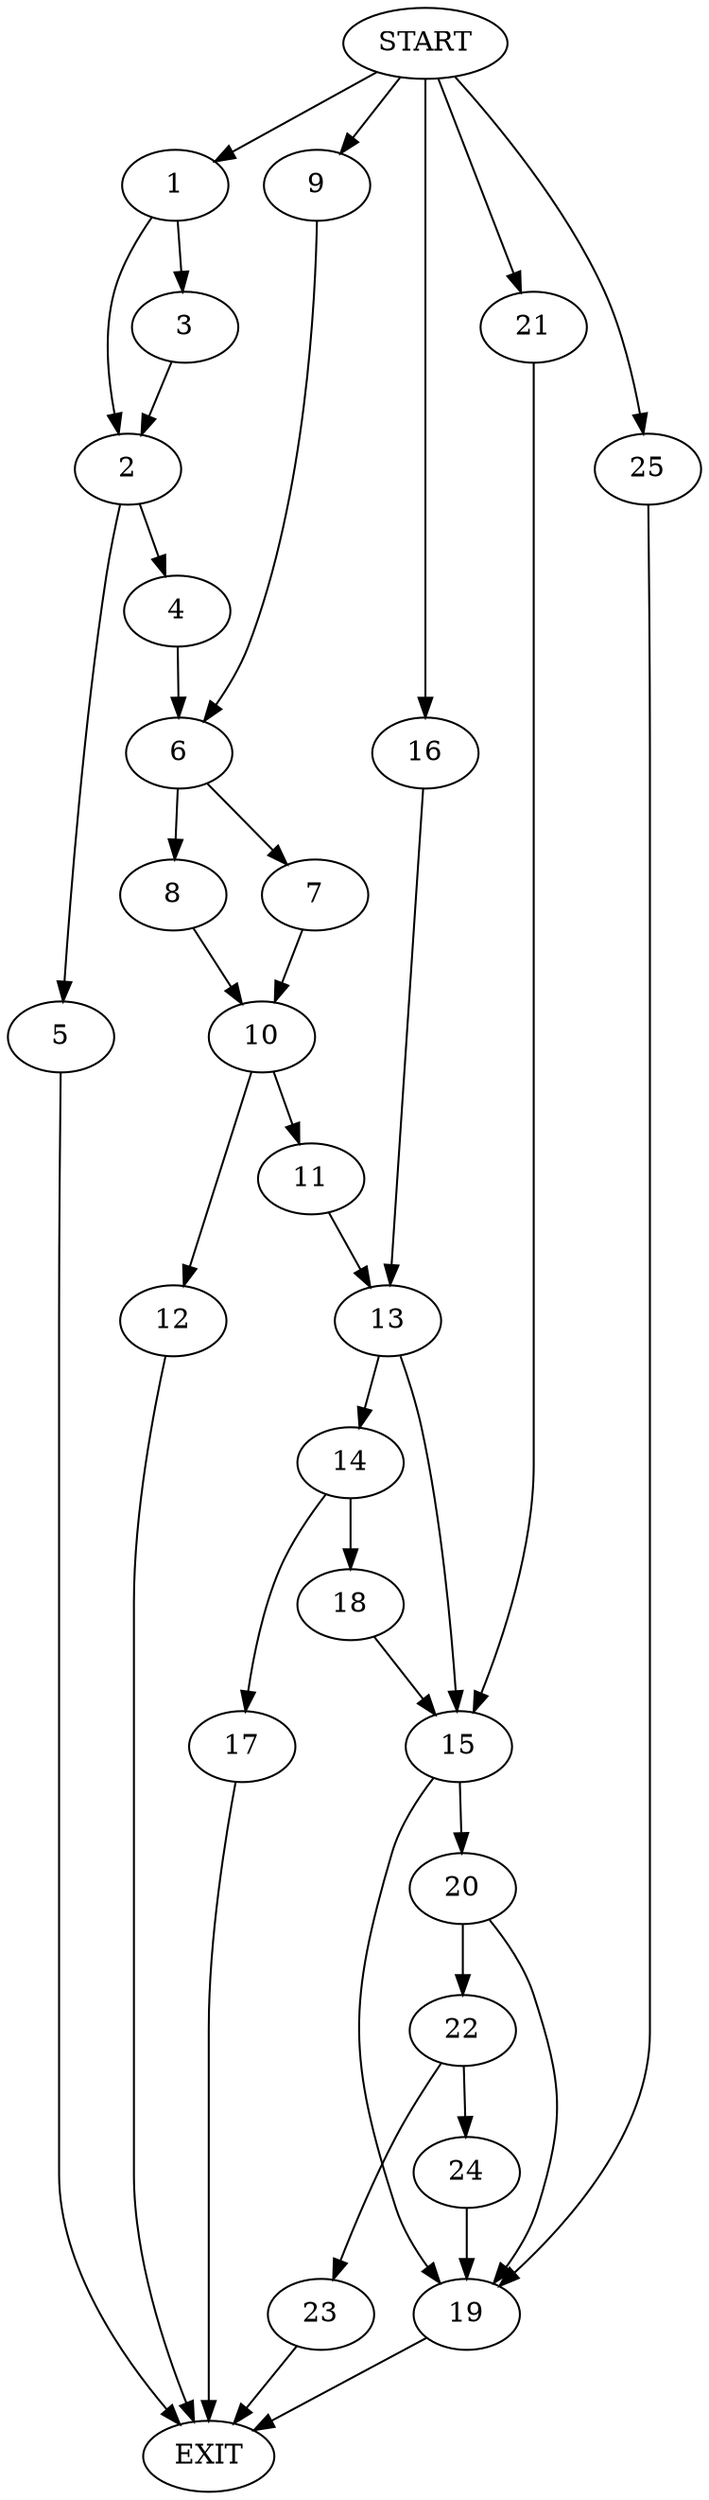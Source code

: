 digraph {
0 [label="START"]
26 [label="EXIT"]
0 -> 1
1 -> 2
1 -> 3
2 -> 4
2 -> 5
3 -> 2
5 -> 26
4 -> 6
6 -> 7
6 -> 8
0 -> 9
9 -> 6
8 -> 10
7 -> 10
10 -> 11
10 -> 12
11 -> 13
12 -> 26
13 -> 14
13 -> 15
0 -> 16
16 -> 13
14 -> 17
14 -> 18
15 -> 19
15 -> 20
17 -> 26
18 -> 15
0 -> 21
21 -> 15
20 -> 22
20 -> 19
19 -> 26
22 -> 23
22 -> 24
24 -> 19
23 -> 26
0 -> 25
25 -> 19
}
